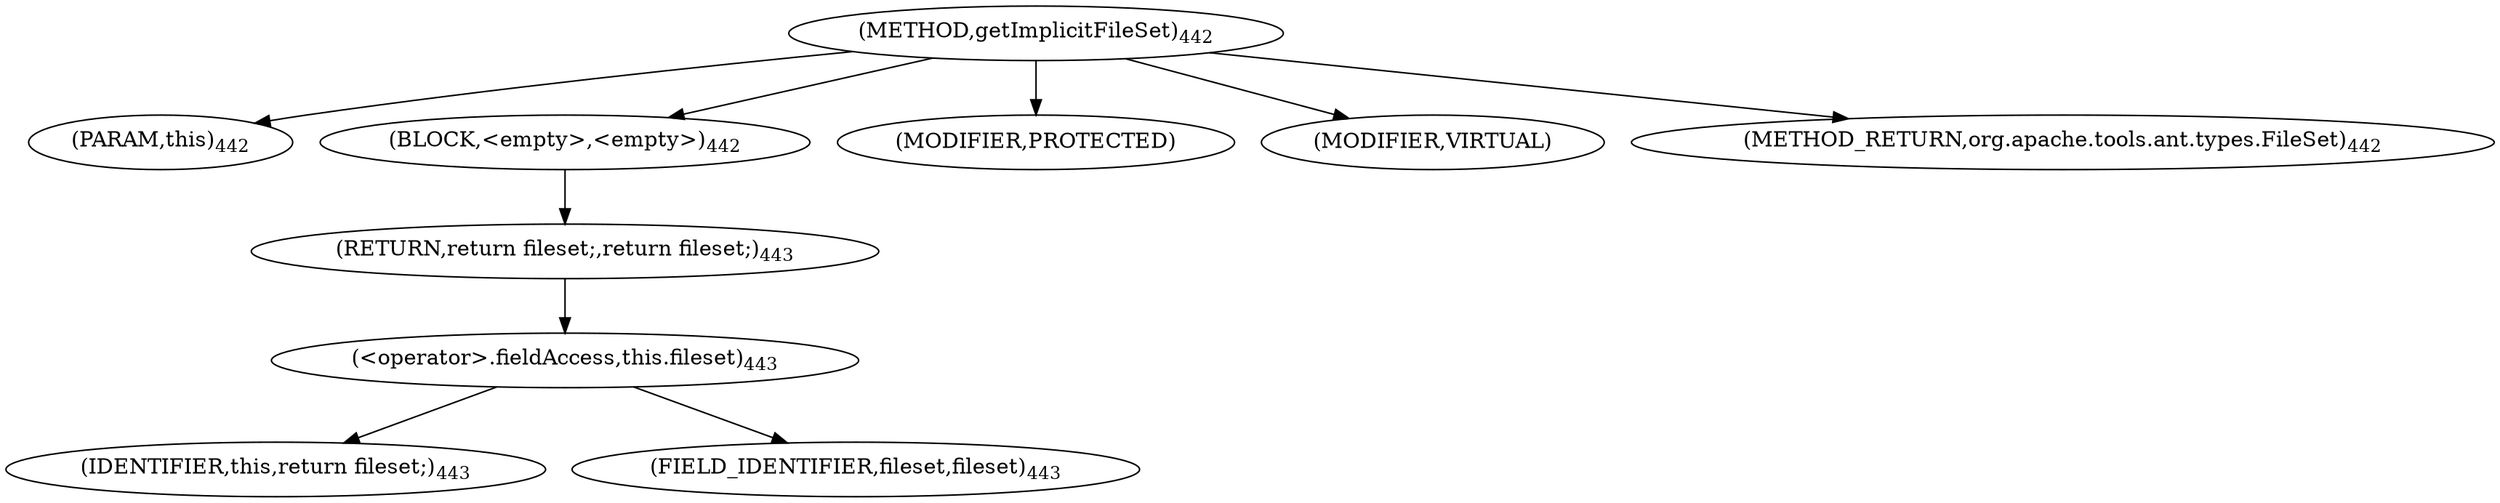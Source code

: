 digraph "getImplicitFileSet" {  
"620" [label = <(METHOD,getImplicitFileSet)<SUB>442</SUB>> ]
"621" [label = <(PARAM,this)<SUB>442</SUB>> ]
"622" [label = <(BLOCK,&lt;empty&gt;,&lt;empty&gt;)<SUB>442</SUB>> ]
"623" [label = <(RETURN,return fileset;,return fileset;)<SUB>443</SUB>> ]
"624" [label = <(&lt;operator&gt;.fieldAccess,this.fileset)<SUB>443</SUB>> ]
"625" [label = <(IDENTIFIER,this,return fileset;)<SUB>443</SUB>> ]
"626" [label = <(FIELD_IDENTIFIER,fileset,fileset)<SUB>443</SUB>> ]
"627" [label = <(MODIFIER,PROTECTED)> ]
"628" [label = <(MODIFIER,VIRTUAL)> ]
"629" [label = <(METHOD_RETURN,org.apache.tools.ant.types.FileSet)<SUB>442</SUB>> ]
  "620" -> "621" 
  "620" -> "622" 
  "620" -> "627" 
  "620" -> "628" 
  "620" -> "629" 
  "622" -> "623" 
  "623" -> "624" 
  "624" -> "625" 
  "624" -> "626" 
}
